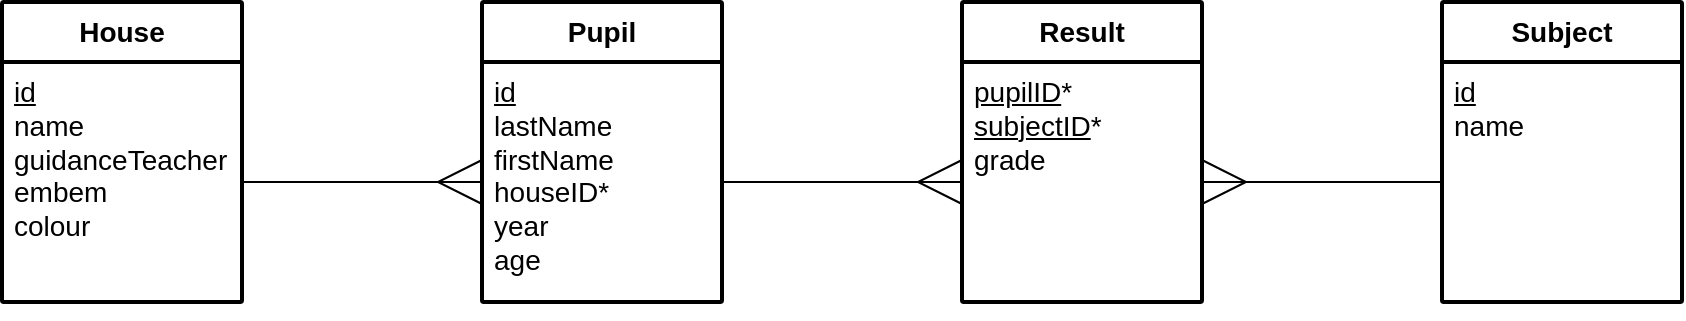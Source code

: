<mxfile version="26.0.4">
  <diagram name="erd" id="dNqwXRDJ3yBruR6XhdzT">
    <mxGraphModel dx="1122" dy="677" grid="1" gridSize="10" guides="1" tooltips="1" connect="1" arrows="1" fold="1" page="1" pageScale="1" pageWidth="1169" pageHeight="827" math="0" shadow="0">
      <root>
        <mxCell id="0" />
        <mxCell id="1" parent="0" />
        <mxCell id="vocePrslf9cfjjCVAfBs-1" value="&lt;b&gt;House&lt;/b&gt;" style="swimlane;childLayout=stackLayout;horizontal=1;startSize=30;horizontalStack=0;rounded=1;fontSize=14;fontStyle=0;strokeWidth=2;resizeParent=0;resizeLast=1;shadow=0;dashed=0;align=center;arcSize=1;whiteSpace=wrap;html=1;fillColor=none;" parent="1" vertex="1">
          <mxGeometry x="160" y="360" width="120" height="150" as="geometry">
            <mxRectangle x="170" y="370" width="80" height="50" as="alternateBounds" />
          </mxGeometry>
        </mxCell>
        <mxCell id="vocePrslf9cfjjCVAfBs-2" value="&lt;font style=&quot;font-size: 14px;&quot;&gt;&lt;u style=&quot;&quot;&gt;id&lt;/u&gt;&lt;/font&gt;&lt;div&gt;&lt;font style=&quot;font-size: 14px;&quot;&gt;name&lt;br&gt;guidanceTeacher&lt;br&gt;embem&lt;/font&gt;&lt;/div&gt;&lt;div&gt;&lt;font style=&quot;font-size: 14px;&quot;&gt;colour&lt;br&gt;&lt;/font&gt;&lt;/div&gt;" style="align=left;strokeColor=none;fillColor=none;spacingLeft=4;fontSize=12;verticalAlign=top;resizable=0;rotatable=0;part=1;html=1;" parent="vocePrslf9cfjjCVAfBs-1" vertex="1">
          <mxGeometry y="30" width="120" height="120" as="geometry" />
        </mxCell>
        <mxCell id="vocePrslf9cfjjCVAfBs-3" style="edgeStyle=orthogonalEdgeStyle;rounded=0;orthogonalLoop=1;jettySize=auto;html=1;exitX=0.5;exitY=1;exitDx=0;exitDy=0;" parent="vocePrslf9cfjjCVAfBs-1" source="vocePrslf9cfjjCVAfBs-2" target="vocePrslf9cfjjCVAfBs-2" edge="1">
          <mxGeometry relative="1" as="geometry" />
        </mxCell>
        <mxCell id="vocePrslf9cfjjCVAfBs-4" value="&lt;b&gt;Pupil&lt;/b&gt;" style="swimlane;childLayout=stackLayout;horizontal=1;startSize=30;horizontalStack=0;rounded=1;fontSize=14;fontStyle=0;strokeWidth=2;resizeParent=0;resizeLast=1;shadow=0;dashed=0;align=center;arcSize=1;whiteSpace=wrap;html=1;fillColor=none;" parent="1" vertex="1">
          <mxGeometry x="400" y="360" width="120" height="150" as="geometry">
            <mxRectangle x="170" y="370" width="80" height="50" as="alternateBounds" />
          </mxGeometry>
        </mxCell>
        <mxCell id="vocePrslf9cfjjCVAfBs-5" value="&lt;font style=&quot;font-size: 14px;&quot;&gt;&lt;u style=&quot;&quot;&gt;id&lt;br&gt;&lt;/u&gt;lastName&lt;br&gt;firstName&lt;br&gt;houseID*&lt;br&gt;year&lt;br&gt;age&lt;/font&gt;" style="align=left;strokeColor=none;fillColor=none;spacingLeft=4;fontSize=12;verticalAlign=top;resizable=0;rotatable=0;part=1;html=1;" parent="vocePrslf9cfjjCVAfBs-4" vertex="1">
          <mxGeometry y="30" width="120" height="120" as="geometry" />
        </mxCell>
        <mxCell id="vocePrslf9cfjjCVAfBs-6" style="rounded=0;orthogonalLoop=1;jettySize=auto;html=1;exitX=1;exitY=0.5;exitDx=0;exitDy=0;entryX=0;entryY=0.5;entryDx=0;entryDy=0;endArrow=ERmany;endFill=0;startSize=6;endSize=20;" parent="1" source="vocePrslf9cfjjCVAfBs-2" target="vocePrslf9cfjjCVAfBs-5" edge="1">
          <mxGeometry relative="1" as="geometry" />
        </mxCell>
        <mxCell id="ihuTgkiP8mx60eRcXAze-1" value="&lt;b&gt;Result&lt;/b&gt;" style="swimlane;childLayout=stackLayout;horizontal=1;startSize=30;horizontalStack=0;rounded=1;fontSize=14;fontStyle=0;strokeWidth=2;resizeParent=0;resizeLast=1;shadow=0;dashed=0;align=center;arcSize=1;whiteSpace=wrap;html=1;fillColor=none;" parent="1" vertex="1">
          <mxGeometry x="640" y="360" width="120" height="150" as="geometry">
            <mxRectangle x="170" y="370" width="80" height="50" as="alternateBounds" />
          </mxGeometry>
        </mxCell>
        <mxCell id="ihuTgkiP8mx60eRcXAze-2" value="&lt;span style=&quot;font-size: 14px;&quot;&gt;&lt;u&gt;pupilID&lt;/u&gt;*&lt;/span&gt;&lt;div&gt;&lt;span style=&quot;font-size: 14px;&quot;&gt;&lt;u&gt;subjectID&lt;/u&gt;*&lt;/span&gt;&lt;/div&gt;&lt;div&gt;&lt;span style=&quot;font-size: 14px;&quot;&gt;grade&lt;/span&gt;&lt;/div&gt;" style="align=left;strokeColor=none;fillColor=none;spacingLeft=4;fontSize=12;verticalAlign=top;resizable=0;rotatable=0;part=1;html=1;" parent="ihuTgkiP8mx60eRcXAze-1" vertex="1">
          <mxGeometry y="30" width="120" height="120" as="geometry" />
        </mxCell>
        <mxCell id="ihuTgkiP8mx60eRcXAze-3" value="&lt;b&gt;Subject&lt;/b&gt;" style="swimlane;childLayout=stackLayout;horizontal=1;startSize=30;horizontalStack=0;rounded=1;fontSize=14;fontStyle=0;strokeWidth=2;resizeParent=0;resizeLast=1;shadow=0;dashed=0;align=center;arcSize=1;whiteSpace=wrap;html=1;fillColor=none;" parent="1" vertex="1">
          <mxGeometry x="880" y="360" width="120" height="150" as="geometry">
            <mxRectangle x="170" y="370" width="80" height="50" as="alternateBounds" />
          </mxGeometry>
        </mxCell>
        <mxCell id="ihuTgkiP8mx60eRcXAze-4" value="&lt;font style=&quot;font-size: 14px;&quot;&gt;&lt;u style=&quot;&quot;&gt;id&lt;br&gt;&lt;/u&gt;name&lt;/font&gt;" style="align=left;strokeColor=none;fillColor=none;spacingLeft=4;fontSize=12;verticalAlign=top;resizable=0;rotatable=0;part=1;html=1;" parent="ihuTgkiP8mx60eRcXAze-3" vertex="1">
          <mxGeometry y="30" width="120" height="120" as="geometry" />
        </mxCell>
        <mxCell id="ihuTgkiP8mx60eRcXAze-5" style="edgeStyle=orthogonalEdgeStyle;rounded=0;orthogonalLoop=1;jettySize=auto;html=1;exitX=1;exitY=0.5;exitDx=0;exitDy=0;entryX=0;entryY=0.5;entryDx=0;entryDy=0;endArrow=ERmany;endFill=0;startSize=6;endSize=20;" parent="1" source="vocePrslf9cfjjCVAfBs-5" target="ihuTgkiP8mx60eRcXAze-2" edge="1">
          <mxGeometry relative="1" as="geometry" />
        </mxCell>
        <mxCell id="ihuTgkiP8mx60eRcXAze-6" style="edgeStyle=orthogonalEdgeStyle;shape=connector;rounded=0;orthogonalLoop=1;jettySize=auto;html=1;exitX=1;exitY=0.5;exitDx=0;exitDy=0;entryX=0;entryY=0.5;entryDx=0;entryDy=0;strokeColor=default;align=center;verticalAlign=middle;fontFamily=Helvetica;fontSize=11;fontColor=default;labelBackgroundColor=default;endArrow=none;endFill=0;startArrow=ERmany;startFill=0;targetPerimeterSpacing=0;startSize=20;sourcePerimeterSpacing=0;" parent="1" source="ihuTgkiP8mx60eRcXAze-2" target="ihuTgkiP8mx60eRcXAze-4" edge="1">
          <mxGeometry relative="1" as="geometry" />
        </mxCell>
      </root>
    </mxGraphModel>
  </diagram>
</mxfile>
